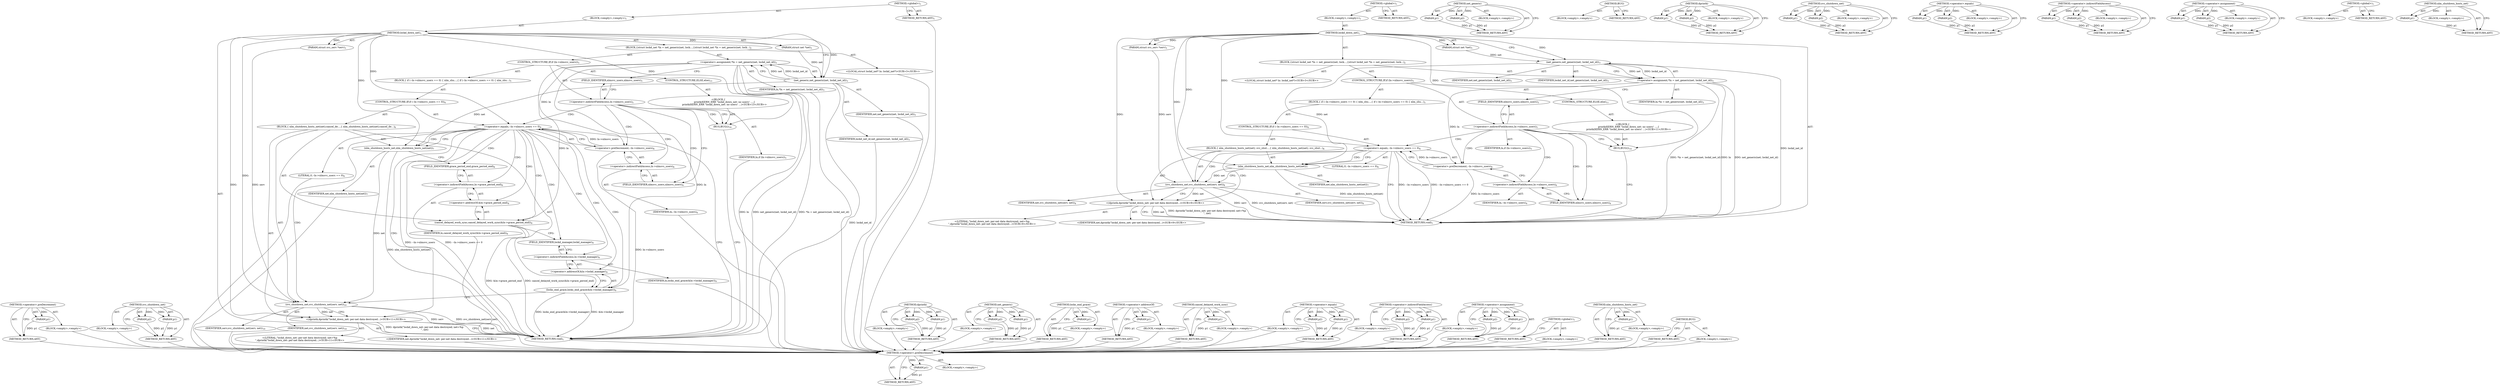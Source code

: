 digraph "nlm_shutdown_hosts_net" {
vulnerable_97 [label=<(METHOD,&lt;operator&gt;.preDecrement)>];
vulnerable_98 [label=<(PARAM,p1)>];
vulnerable_99 [label=<(BLOCK,&lt;empty&gt;,&lt;empty&gt;)>];
vulnerable_100 [label=<(METHOD_RETURN,ANY)>];
vulnerable_117 [label=<(METHOD,svc_shutdown_net)>];
vulnerable_118 [label=<(PARAM,p1)>];
vulnerable_119 [label=<(PARAM,p2)>];
vulnerable_120 [label=<(BLOCK,&lt;empty&gt;,&lt;empty&gt;)>];
vulnerable_121 [label=<(METHOD_RETURN,ANY)>];
vulnerable_6 [label=<(METHOD,&lt;global&gt;)<SUB>1</SUB>>];
vulnerable_7 [label=<(BLOCK,&lt;empty&gt;,&lt;empty&gt;)<SUB>1</SUB>>];
vulnerable_8 [label=<(METHOD,lockd_down_net)<SUB>1</SUB>>];
vulnerable_9 [label=<(PARAM,struct svc_serv *serv)<SUB>1</SUB>>];
vulnerable_10 [label=<(PARAM,struct net *net)<SUB>1</SUB>>];
vulnerable_11 [label=<(BLOCK,{
	struct lockd_net *ln = net_generic(net, lock...,{
	struct lockd_net *ln = net_generic(net, lock...)<SUB>2</SUB>>];
vulnerable_12 [label="<(LOCAL,struct lockd_net* ln: lockd_net*)<SUB>3</SUB>>"];
vulnerable_13 [label=<(&lt;operator&gt;.assignment,*ln = net_generic(net, lockd_net_id))<SUB>3</SUB>>];
vulnerable_14 [label=<(IDENTIFIER,ln,*ln = net_generic(net, lockd_net_id))<SUB>3</SUB>>];
vulnerable_15 [label=<(net_generic,net_generic(net, lockd_net_id))<SUB>3</SUB>>];
vulnerable_16 [label=<(IDENTIFIER,net,net_generic(net, lockd_net_id))<SUB>3</SUB>>];
vulnerable_17 [label=<(IDENTIFIER,lockd_net_id,net_generic(net, lockd_net_id))<SUB>3</SUB>>];
vulnerable_18 [label=<(CONTROL_STRUCTURE,IF,if (ln-&gt;nlmsvc_users))<SUB>5</SUB>>];
vulnerable_19 [label=<(&lt;operator&gt;.indirectFieldAccess,ln-&gt;nlmsvc_users)<SUB>5</SUB>>];
vulnerable_20 [label=<(IDENTIFIER,ln,if (ln-&gt;nlmsvc_users))<SUB>5</SUB>>];
vulnerable_21 [label=<(FIELD_IDENTIFIER,nlmsvc_users,nlmsvc_users)<SUB>5</SUB>>];
vulnerable_22 [label=<(BLOCK,{
 		if (--ln-&gt;nlmsvc_users == 0) {
 			nlm_shu...,{
 		if (--ln-&gt;nlmsvc_users == 0) {
 			nlm_shu...)<SUB>5</SUB>>];
vulnerable_23 [label=<(CONTROL_STRUCTURE,IF,if (--ln-&gt;nlmsvc_users == 0))<SUB>6</SUB>>];
vulnerable_24 [label=<(&lt;operator&gt;.equals,--ln-&gt;nlmsvc_users == 0)<SUB>6</SUB>>];
vulnerable_25 [label=<(&lt;operator&gt;.preDecrement,--ln-&gt;nlmsvc_users)<SUB>6</SUB>>];
vulnerable_26 [label=<(&lt;operator&gt;.indirectFieldAccess,ln-&gt;nlmsvc_users)<SUB>6</SUB>>];
vulnerable_27 [label=<(IDENTIFIER,ln,--ln-&gt;nlmsvc_users)<SUB>6</SUB>>];
vulnerable_28 [label=<(FIELD_IDENTIFIER,nlmsvc_users,nlmsvc_users)<SUB>6</SUB>>];
vulnerable_29 [label=<(LITERAL,0,--ln-&gt;nlmsvc_users == 0)<SUB>6</SUB>>];
vulnerable_30 [label=<(BLOCK,{
 			nlm_shutdown_hosts_net(net);
			cancel_de...,{
 			nlm_shutdown_hosts_net(net);
			cancel_de...)<SUB>6</SUB>>];
vulnerable_31 [label=<(nlm_shutdown_hosts_net,nlm_shutdown_hosts_net(net))<SUB>7</SUB>>];
vulnerable_32 [label=<(IDENTIFIER,net,nlm_shutdown_hosts_net(net))<SUB>7</SUB>>];
vulnerable_33 [label=<(cancel_delayed_work_sync,cancel_delayed_work_sync(&amp;ln-&gt;grace_period_end))<SUB>8</SUB>>];
vulnerable_34 [label=<(&lt;operator&gt;.addressOf,&amp;ln-&gt;grace_period_end)<SUB>8</SUB>>];
vulnerable_35 [label=<(&lt;operator&gt;.indirectFieldAccess,ln-&gt;grace_period_end)<SUB>8</SUB>>];
vulnerable_36 [label=<(IDENTIFIER,ln,cancel_delayed_work_sync(&amp;ln-&gt;grace_period_end))<SUB>8</SUB>>];
vulnerable_37 [label=<(FIELD_IDENTIFIER,grace_period_end,grace_period_end)<SUB>8</SUB>>];
vulnerable_38 [label=<(locks_end_grace,locks_end_grace(&amp;ln-&gt;lockd_manager))<SUB>9</SUB>>];
vulnerable_39 [label=<(&lt;operator&gt;.addressOf,&amp;ln-&gt;lockd_manager)<SUB>9</SUB>>];
vulnerable_40 [label=<(&lt;operator&gt;.indirectFieldAccess,ln-&gt;lockd_manager)<SUB>9</SUB>>];
vulnerable_41 [label=<(IDENTIFIER,ln,locks_end_grace(&amp;ln-&gt;lockd_manager))<SUB>9</SUB>>];
vulnerable_42 [label=<(FIELD_IDENTIFIER,lockd_manager,lockd_manager)<SUB>9</SUB>>];
vulnerable_43 [label=<(svc_shutdown_net,svc_shutdown_net(serv, net))<SUB>10</SUB>>];
vulnerable_44 [label=<(IDENTIFIER,serv,svc_shutdown_net(serv, net))<SUB>10</SUB>>];
vulnerable_45 [label=<(IDENTIFIER,net,svc_shutdown_net(serv, net))<SUB>10</SUB>>];
vulnerable_46 [label="<(dprintk,dprintk(&quot;lockd_down_net: per-net data destroyed...)<SUB>11</SUB>>"];
vulnerable_47 [label="<(LITERAL,&quot;lockd_down_net: per-net data destroyed; net=%p\n&quot;,dprintk(&quot;lockd_down_net: per-net data destroyed...)<SUB>11</SUB>>"];
vulnerable_48 [label="<(IDENTIFIER,net,dprintk(&quot;lockd_down_net: per-net data destroyed...)<SUB>11</SUB>>"];
vulnerable_49 [label=<(CONTROL_STRUCTURE,ELSE,else)<SUB>13</SUB>>];
vulnerable_50 [label="<(BLOCK,{
		printk(KERN_ERR &quot;lockd_down_net: no users! ...,{
		printk(KERN_ERR &quot;lockd_down_net: no users! ...)<SUB>13</SUB>>"];
vulnerable_51 [label=<(BUG,BUG())<SUB>16</SUB>>];
vulnerable_52 [label=<(METHOD_RETURN,void)<SUB>1</SUB>>];
vulnerable_54 [label=<(METHOD_RETURN,ANY)<SUB>1</SUB>>];
vulnerable_122 [label=<(METHOD,dprintk)>];
vulnerable_123 [label=<(PARAM,p1)>];
vulnerable_124 [label=<(PARAM,p2)>];
vulnerable_125 [label=<(BLOCK,&lt;empty&gt;,&lt;empty&gt;)>];
vulnerable_126 [label=<(METHOD_RETURN,ANY)>];
vulnerable_82 [label=<(METHOD,net_generic)>];
vulnerable_83 [label=<(PARAM,p1)>];
vulnerable_84 [label=<(PARAM,p2)>];
vulnerable_85 [label=<(BLOCK,&lt;empty&gt;,&lt;empty&gt;)>];
vulnerable_86 [label=<(METHOD_RETURN,ANY)>];
vulnerable_113 [label=<(METHOD,locks_end_grace)>];
vulnerable_114 [label=<(PARAM,p1)>];
vulnerable_115 [label=<(BLOCK,&lt;empty&gt;,&lt;empty&gt;)>];
vulnerable_116 [label=<(METHOD_RETURN,ANY)>];
vulnerable_109 [label=<(METHOD,&lt;operator&gt;.addressOf)>];
vulnerable_110 [label=<(PARAM,p1)>];
vulnerable_111 [label=<(BLOCK,&lt;empty&gt;,&lt;empty&gt;)>];
vulnerable_112 [label=<(METHOD_RETURN,ANY)>];
vulnerable_105 [label=<(METHOD,cancel_delayed_work_sync)>];
vulnerable_106 [label=<(PARAM,p1)>];
vulnerable_107 [label=<(BLOCK,&lt;empty&gt;,&lt;empty&gt;)>];
vulnerable_108 [label=<(METHOD_RETURN,ANY)>];
vulnerable_92 [label=<(METHOD,&lt;operator&gt;.equals)>];
vulnerable_93 [label=<(PARAM,p1)>];
vulnerable_94 [label=<(PARAM,p2)>];
vulnerable_95 [label=<(BLOCK,&lt;empty&gt;,&lt;empty&gt;)>];
vulnerable_96 [label=<(METHOD_RETURN,ANY)>];
vulnerable_87 [label=<(METHOD,&lt;operator&gt;.indirectFieldAccess)>];
vulnerable_88 [label=<(PARAM,p1)>];
vulnerable_89 [label=<(PARAM,p2)>];
vulnerable_90 [label=<(BLOCK,&lt;empty&gt;,&lt;empty&gt;)>];
vulnerable_91 [label=<(METHOD_RETURN,ANY)>];
vulnerable_77 [label=<(METHOD,&lt;operator&gt;.assignment)>];
vulnerable_78 [label=<(PARAM,p1)>];
vulnerable_79 [label=<(PARAM,p2)>];
vulnerable_80 [label=<(BLOCK,&lt;empty&gt;,&lt;empty&gt;)>];
vulnerable_81 [label=<(METHOD_RETURN,ANY)>];
vulnerable_71 [label=<(METHOD,&lt;global&gt;)<SUB>1</SUB>>];
vulnerable_72 [label=<(BLOCK,&lt;empty&gt;,&lt;empty&gt;)>];
vulnerable_73 [label=<(METHOD_RETURN,ANY)>];
vulnerable_101 [label=<(METHOD,nlm_shutdown_hosts_net)>];
vulnerable_102 [label=<(PARAM,p1)>];
vulnerable_103 [label=<(BLOCK,&lt;empty&gt;,&lt;empty&gt;)>];
vulnerable_104 [label=<(METHOD_RETURN,ANY)>];
vulnerable_127 [label=<(METHOD,BUG)>];
vulnerable_128 [label=<(BLOCK,&lt;empty&gt;,&lt;empty&gt;)>];
vulnerable_129 [label=<(METHOD_RETURN,ANY)>];
fixed_87 [label=<(METHOD,&lt;operator&gt;.preDecrement)>];
fixed_88 [label=<(PARAM,p1)>];
fixed_89 [label=<(BLOCK,&lt;empty&gt;,&lt;empty&gt;)>];
fixed_90 [label=<(METHOD_RETURN,ANY)>];
fixed_6 [label=<(METHOD,&lt;global&gt;)<SUB>1</SUB>>];
fixed_7 [label=<(BLOCK,&lt;empty&gt;,&lt;empty&gt;)<SUB>1</SUB>>];
fixed_8 [label=<(METHOD,lockd_down_net)<SUB>1</SUB>>];
fixed_9 [label=<(PARAM,struct svc_serv *serv)<SUB>1</SUB>>];
fixed_10 [label=<(PARAM,struct net *net)<SUB>1</SUB>>];
fixed_11 [label=<(BLOCK,{
	struct lockd_net *ln = net_generic(net, lock...,{
	struct lockd_net *ln = net_generic(net, lock...)<SUB>2</SUB>>];
fixed_12 [label="<(LOCAL,struct lockd_net* ln: lockd_net*)<SUB>3</SUB>>"];
fixed_13 [label=<(&lt;operator&gt;.assignment,*ln = net_generic(net, lockd_net_id))<SUB>3</SUB>>];
fixed_14 [label=<(IDENTIFIER,ln,*ln = net_generic(net, lockd_net_id))<SUB>3</SUB>>];
fixed_15 [label=<(net_generic,net_generic(net, lockd_net_id))<SUB>3</SUB>>];
fixed_16 [label=<(IDENTIFIER,net,net_generic(net, lockd_net_id))<SUB>3</SUB>>];
fixed_17 [label=<(IDENTIFIER,lockd_net_id,net_generic(net, lockd_net_id))<SUB>3</SUB>>];
fixed_18 [label=<(CONTROL_STRUCTURE,IF,if (ln-&gt;nlmsvc_users))<SUB>5</SUB>>];
fixed_19 [label=<(&lt;operator&gt;.indirectFieldAccess,ln-&gt;nlmsvc_users)<SUB>5</SUB>>];
fixed_20 [label=<(IDENTIFIER,ln,if (ln-&gt;nlmsvc_users))<SUB>5</SUB>>];
fixed_21 [label=<(FIELD_IDENTIFIER,nlmsvc_users,nlmsvc_users)<SUB>5</SUB>>];
fixed_22 [label=<(BLOCK,{
 		if (--ln-&gt;nlmsvc_users == 0) {
 			nlm_shu...,{
 		if (--ln-&gt;nlmsvc_users == 0) {
 			nlm_shu...)<SUB>5</SUB>>];
fixed_23 [label=<(CONTROL_STRUCTURE,IF,if (--ln-&gt;nlmsvc_users == 0))<SUB>6</SUB>>];
fixed_24 [label=<(&lt;operator&gt;.equals,--ln-&gt;nlmsvc_users == 0)<SUB>6</SUB>>];
fixed_25 [label=<(&lt;operator&gt;.preDecrement,--ln-&gt;nlmsvc_users)<SUB>6</SUB>>];
fixed_26 [label=<(&lt;operator&gt;.indirectFieldAccess,ln-&gt;nlmsvc_users)<SUB>6</SUB>>];
fixed_27 [label=<(IDENTIFIER,ln,--ln-&gt;nlmsvc_users)<SUB>6</SUB>>];
fixed_28 [label=<(FIELD_IDENTIFIER,nlmsvc_users,nlmsvc_users)<SUB>6</SUB>>];
fixed_29 [label=<(LITERAL,0,--ln-&gt;nlmsvc_users == 0)<SUB>6</SUB>>];
fixed_30 [label=<(BLOCK,{
 			nlm_shutdown_hosts_net(net);
 			svc_shut...,{
 			nlm_shutdown_hosts_net(net);
 			svc_shut...)<SUB>6</SUB>>];
fixed_31 [label=<(nlm_shutdown_hosts_net,nlm_shutdown_hosts_net(net))<SUB>7</SUB>>];
fixed_32 [label=<(IDENTIFIER,net,nlm_shutdown_hosts_net(net))<SUB>7</SUB>>];
fixed_33 [label=<(svc_shutdown_net,svc_shutdown_net(serv, net))<SUB>8</SUB>>];
fixed_34 [label=<(IDENTIFIER,serv,svc_shutdown_net(serv, net))<SUB>8</SUB>>];
fixed_35 [label=<(IDENTIFIER,net,svc_shutdown_net(serv, net))<SUB>8</SUB>>];
fixed_36 [label="<(dprintk,dprintk(&quot;lockd_down_net: per-net data destroyed...)<SUB>9</SUB>>"];
fixed_37 [label="<(LITERAL,&quot;lockd_down_net: per-net data destroyed; net=%p\n&quot;,dprintk(&quot;lockd_down_net: per-net data destroyed...)<SUB>9</SUB>>"];
fixed_38 [label="<(IDENTIFIER,net,dprintk(&quot;lockd_down_net: per-net data destroyed...)<SUB>9</SUB>>"];
fixed_39 [label=<(CONTROL_STRUCTURE,ELSE,else)<SUB>11</SUB>>];
fixed_40 [label="<(BLOCK,{
		printk(KERN_ERR &quot;lockd_down_net: no users! ...,{
		printk(KERN_ERR &quot;lockd_down_net: no users! ...)<SUB>11</SUB>>"];
fixed_41 [label=<(BUG,BUG())<SUB>14</SUB>>];
fixed_42 [label=<(METHOD_RETURN,void)<SUB>1</SUB>>];
fixed_44 [label=<(METHOD_RETURN,ANY)<SUB>1</SUB>>];
fixed_72 [label=<(METHOD,net_generic)>];
fixed_73 [label=<(PARAM,p1)>];
fixed_74 [label=<(PARAM,p2)>];
fixed_75 [label=<(BLOCK,&lt;empty&gt;,&lt;empty&gt;)>];
fixed_76 [label=<(METHOD_RETURN,ANY)>];
fixed_105 [label=<(METHOD,BUG)>];
fixed_106 [label=<(BLOCK,&lt;empty&gt;,&lt;empty&gt;)>];
fixed_107 [label=<(METHOD_RETURN,ANY)>];
fixed_100 [label=<(METHOD,dprintk)>];
fixed_101 [label=<(PARAM,p1)>];
fixed_102 [label=<(PARAM,p2)>];
fixed_103 [label=<(BLOCK,&lt;empty&gt;,&lt;empty&gt;)>];
fixed_104 [label=<(METHOD_RETURN,ANY)>];
fixed_95 [label=<(METHOD,svc_shutdown_net)>];
fixed_96 [label=<(PARAM,p1)>];
fixed_97 [label=<(PARAM,p2)>];
fixed_98 [label=<(BLOCK,&lt;empty&gt;,&lt;empty&gt;)>];
fixed_99 [label=<(METHOD_RETURN,ANY)>];
fixed_82 [label=<(METHOD,&lt;operator&gt;.equals)>];
fixed_83 [label=<(PARAM,p1)>];
fixed_84 [label=<(PARAM,p2)>];
fixed_85 [label=<(BLOCK,&lt;empty&gt;,&lt;empty&gt;)>];
fixed_86 [label=<(METHOD_RETURN,ANY)>];
fixed_77 [label=<(METHOD,&lt;operator&gt;.indirectFieldAccess)>];
fixed_78 [label=<(PARAM,p1)>];
fixed_79 [label=<(PARAM,p2)>];
fixed_80 [label=<(BLOCK,&lt;empty&gt;,&lt;empty&gt;)>];
fixed_81 [label=<(METHOD_RETURN,ANY)>];
fixed_67 [label=<(METHOD,&lt;operator&gt;.assignment)>];
fixed_68 [label=<(PARAM,p1)>];
fixed_69 [label=<(PARAM,p2)>];
fixed_70 [label=<(BLOCK,&lt;empty&gt;,&lt;empty&gt;)>];
fixed_71 [label=<(METHOD_RETURN,ANY)>];
fixed_61 [label=<(METHOD,&lt;global&gt;)<SUB>1</SUB>>];
fixed_62 [label=<(BLOCK,&lt;empty&gt;,&lt;empty&gt;)>];
fixed_63 [label=<(METHOD_RETURN,ANY)>];
fixed_91 [label=<(METHOD,nlm_shutdown_hosts_net)>];
fixed_92 [label=<(PARAM,p1)>];
fixed_93 [label=<(BLOCK,&lt;empty&gt;,&lt;empty&gt;)>];
fixed_94 [label=<(METHOD_RETURN,ANY)>];
vulnerable_97 -> vulnerable_98  [key=0, label="AST: "];
vulnerable_97 -> vulnerable_98  [key=1, label="DDG: "];
vulnerable_97 -> vulnerable_99  [key=0, label="AST: "];
vulnerable_97 -> vulnerable_100  [key=0, label="AST: "];
vulnerable_97 -> vulnerable_100  [key=1, label="CFG: "];
vulnerable_98 -> vulnerable_100  [key=0, label="DDG: p1"];
vulnerable_99 -> fixed_87  [key=0];
vulnerable_100 -> fixed_87  [key=0];
vulnerable_117 -> vulnerable_118  [key=0, label="AST: "];
vulnerable_117 -> vulnerable_118  [key=1, label="DDG: "];
vulnerable_117 -> vulnerable_120  [key=0, label="AST: "];
vulnerable_117 -> vulnerable_119  [key=0, label="AST: "];
vulnerable_117 -> vulnerable_119  [key=1, label="DDG: "];
vulnerable_117 -> vulnerable_121  [key=0, label="AST: "];
vulnerable_117 -> vulnerable_121  [key=1, label="CFG: "];
vulnerable_118 -> vulnerable_121  [key=0, label="DDG: p1"];
vulnerable_119 -> vulnerable_121  [key=0, label="DDG: p2"];
vulnerable_120 -> fixed_87  [key=0];
vulnerable_121 -> fixed_87  [key=0];
vulnerable_6 -> vulnerable_7  [key=0, label="AST: "];
vulnerable_6 -> vulnerable_54  [key=0, label="AST: "];
vulnerable_6 -> vulnerable_54  [key=1, label="CFG: "];
vulnerable_7 -> vulnerable_8  [key=0, label="AST: "];
vulnerable_8 -> vulnerable_9  [key=0, label="AST: "];
vulnerable_8 -> vulnerable_9  [key=1, label="DDG: "];
vulnerable_8 -> vulnerable_10  [key=0, label="AST: "];
vulnerable_8 -> vulnerable_10  [key=1, label="DDG: "];
vulnerable_8 -> vulnerable_11  [key=0, label="AST: "];
vulnerable_8 -> vulnerable_52  [key=0, label="AST: "];
vulnerable_8 -> vulnerable_15  [key=0, label="CFG: "];
vulnerable_8 -> vulnerable_15  [key=1, label="DDG: "];
vulnerable_8 -> vulnerable_51  [key=0, label="DDG: "];
vulnerable_8 -> vulnerable_24  [key=0, label="DDG: "];
vulnerable_8 -> vulnerable_31  [key=0, label="DDG: "];
vulnerable_8 -> vulnerable_43  [key=0, label="DDG: "];
vulnerable_8 -> vulnerable_46  [key=0, label="DDG: "];
vulnerable_9 -> vulnerable_43  [key=0, label="DDG: serv"];
vulnerable_10 -> vulnerable_15  [key=0, label="DDG: net"];
vulnerable_11 -> vulnerable_12  [key=0, label="AST: "];
vulnerable_11 -> vulnerable_13  [key=0, label="AST: "];
vulnerable_11 -> vulnerable_18  [key=0, label="AST: "];
vulnerable_12 -> fixed_87  [key=0];
vulnerable_13 -> vulnerable_14  [key=0, label="AST: "];
vulnerable_13 -> vulnerable_15  [key=0, label="AST: "];
vulnerable_13 -> vulnerable_21  [key=0, label="CFG: "];
vulnerable_13 -> vulnerable_52  [key=0, label="DDG: ln"];
vulnerable_13 -> vulnerable_52  [key=1, label="DDG: net_generic(net, lockd_net_id)"];
vulnerable_13 -> vulnerable_52  [key=2, label="DDG: *ln = net_generic(net, lockd_net_id)"];
vulnerable_13 -> vulnerable_25  [key=0, label="DDG: ln"];
vulnerable_13 -> vulnerable_33  [key=0, label="DDG: ln"];
vulnerable_13 -> vulnerable_38  [key=0, label="DDG: ln"];
vulnerable_14 -> fixed_87  [key=0];
vulnerable_15 -> vulnerable_16  [key=0, label="AST: "];
vulnerable_15 -> vulnerable_17  [key=0, label="AST: "];
vulnerable_15 -> vulnerable_13  [key=0, label="CFG: "];
vulnerable_15 -> vulnerable_13  [key=1, label="DDG: net"];
vulnerable_15 -> vulnerable_13  [key=2, label="DDG: lockd_net_id"];
vulnerable_15 -> vulnerable_52  [key=0, label="DDG: lockd_net_id"];
vulnerable_15 -> vulnerable_31  [key=0, label="DDG: net"];
vulnerable_16 -> fixed_87  [key=0];
vulnerable_17 -> fixed_87  [key=0];
vulnerable_18 -> vulnerable_19  [key=0, label="AST: "];
vulnerable_18 -> vulnerable_22  [key=0, label="AST: "];
vulnerable_18 -> vulnerable_49  [key=0, label="AST: "];
vulnerable_19 -> vulnerable_20  [key=0, label="AST: "];
vulnerable_19 -> vulnerable_21  [key=0, label="AST: "];
vulnerable_19 -> vulnerable_51  [key=0, label="CFG: "];
vulnerable_19 -> vulnerable_51  [key=1, label="CDG: "];
vulnerable_19 -> vulnerable_28  [key=0, label="CFG: "];
vulnerable_19 -> vulnerable_28  [key=1, label="CDG: "];
vulnerable_19 -> vulnerable_24  [key=0, label="CDG: "];
vulnerable_19 -> vulnerable_26  [key=0, label="CDG: "];
vulnerable_19 -> vulnerable_25  [key=0, label="CDG: "];
vulnerable_20 -> fixed_87  [key=0];
vulnerable_21 -> vulnerable_19  [key=0, label="CFG: "];
vulnerable_22 -> vulnerable_23  [key=0, label="AST: "];
vulnerable_23 -> vulnerable_24  [key=0, label="AST: "];
vulnerable_23 -> vulnerable_30  [key=0, label="AST: "];
vulnerable_24 -> vulnerable_25  [key=0, label="AST: "];
vulnerable_24 -> vulnerable_29  [key=0, label="AST: "];
vulnerable_24 -> vulnerable_52  [key=0, label="CFG: "];
vulnerable_24 -> vulnerable_52  [key=1, label="DDG: --ln-&gt;nlmsvc_users"];
vulnerable_24 -> vulnerable_52  [key=2, label="DDG: --ln-&gt;nlmsvc_users == 0"];
vulnerable_24 -> vulnerable_31  [key=0, label="CFG: "];
vulnerable_24 -> vulnerable_31  [key=1, label="CDG: "];
vulnerable_24 -> vulnerable_34  [key=0, label="CDG: "];
vulnerable_24 -> vulnerable_33  [key=0, label="CDG: "];
vulnerable_24 -> vulnerable_42  [key=0, label="CDG: "];
vulnerable_24 -> vulnerable_37  [key=0, label="CDG: "];
vulnerable_24 -> vulnerable_46  [key=0, label="CDG: "];
vulnerable_24 -> vulnerable_38  [key=0, label="CDG: "];
vulnerable_24 -> vulnerable_40  [key=0, label="CDG: "];
vulnerable_24 -> vulnerable_35  [key=0, label="CDG: "];
vulnerable_24 -> vulnerable_39  [key=0, label="CDG: "];
vulnerable_24 -> vulnerable_43  [key=0, label="CDG: "];
vulnerable_25 -> vulnerable_26  [key=0, label="AST: "];
vulnerable_25 -> vulnerable_24  [key=0, label="CFG: "];
vulnerable_25 -> vulnerable_24  [key=1, label="DDG: ln-&gt;nlmsvc_users"];
vulnerable_25 -> vulnerable_52  [key=0, label="DDG: ln-&gt;nlmsvc_users"];
vulnerable_26 -> vulnerable_27  [key=0, label="AST: "];
vulnerable_26 -> vulnerable_28  [key=0, label="AST: "];
vulnerable_26 -> vulnerable_25  [key=0, label="CFG: "];
vulnerable_27 -> fixed_87  [key=0];
vulnerable_28 -> vulnerable_26  [key=0, label="CFG: "];
vulnerable_29 -> fixed_87  [key=0];
vulnerable_30 -> vulnerable_31  [key=0, label="AST: "];
vulnerable_30 -> vulnerable_33  [key=0, label="AST: "];
vulnerable_30 -> vulnerable_38  [key=0, label="AST: "];
vulnerable_30 -> vulnerable_43  [key=0, label="AST: "];
vulnerable_30 -> vulnerable_46  [key=0, label="AST: "];
vulnerable_31 -> vulnerable_32  [key=0, label="AST: "];
vulnerable_31 -> vulnerable_37  [key=0, label="CFG: "];
vulnerable_31 -> vulnerable_52  [key=0, label="DDG: nlm_shutdown_hosts_net(net)"];
vulnerable_31 -> vulnerable_43  [key=0, label="DDG: net"];
vulnerable_32 -> fixed_87  [key=0];
vulnerable_33 -> vulnerable_34  [key=0, label="AST: "];
vulnerable_33 -> vulnerable_42  [key=0, label="CFG: "];
vulnerable_33 -> vulnerable_52  [key=0, label="DDG: &amp;ln-&gt;grace_period_end"];
vulnerable_33 -> vulnerable_52  [key=1, label="DDG: cancel_delayed_work_sync(&amp;ln-&gt;grace_period_end)"];
vulnerable_34 -> vulnerable_35  [key=0, label="AST: "];
vulnerable_34 -> vulnerable_33  [key=0, label="CFG: "];
vulnerable_35 -> vulnerable_36  [key=0, label="AST: "];
vulnerable_35 -> vulnerable_37  [key=0, label="AST: "];
vulnerable_35 -> vulnerable_34  [key=0, label="CFG: "];
vulnerable_36 -> fixed_87  [key=0];
vulnerable_37 -> vulnerable_35  [key=0, label="CFG: "];
vulnerable_38 -> vulnerable_39  [key=0, label="AST: "];
vulnerable_38 -> vulnerable_43  [key=0, label="CFG: "];
vulnerable_38 -> vulnerable_52  [key=0, label="DDG: &amp;ln-&gt;lockd_manager"];
vulnerable_38 -> vulnerable_52  [key=1, label="DDG: locks_end_grace(&amp;ln-&gt;lockd_manager)"];
vulnerable_39 -> vulnerable_40  [key=0, label="AST: "];
vulnerable_39 -> vulnerable_38  [key=0, label="CFG: "];
vulnerable_40 -> vulnerable_41  [key=0, label="AST: "];
vulnerable_40 -> vulnerable_42  [key=0, label="AST: "];
vulnerable_40 -> vulnerable_39  [key=0, label="CFG: "];
vulnerable_41 -> fixed_87  [key=0];
vulnerable_42 -> vulnerable_40  [key=0, label="CFG: "];
vulnerable_43 -> vulnerable_44  [key=0, label="AST: "];
vulnerable_43 -> vulnerable_45  [key=0, label="AST: "];
vulnerable_43 -> vulnerable_46  [key=0, label="CFG: "];
vulnerable_43 -> vulnerable_46  [key=1, label="DDG: net"];
vulnerable_43 -> vulnerable_52  [key=0, label="DDG: serv"];
vulnerable_43 -> vulnerable_52  [key=1, label="DDG: svc_shutdown_net(serv, net)"];
vulnerable_44 -> fixed_87  [key=0];
vulnerable_45 -> fixed_87  [key=0];
vulnerable_46 -> vulnerable_47  [key=0, label="AST: "];
vulnerable_46 -> vulnerable_48  [key=0, label="AST: "];
vulnerable_46 -> vulnerable_52  [key=0, label="CFG: "];
vulnerable_46 -> vulnerable_52  [key=1, label="DDG: net"];
vulnerable_46 -> vulnerable_52  [key=2, label="DDG: dprintk(&quot;lockd_down_net: per-net data destroyed; net=%p\n&quot;, net)"];
vulnerable_47 -> fixed_87  [key=0];
vulnerable_48 -> fixed_87  [key=0];
vulnerable_49 -> vulnerable_50  [key=0, label="AST: "];
vulnerable_50 -> vulnerable_51  [key=0, label="AST: "];
vulnerable_51 -> vulnerable_52  [key=0, label="CFG: "];
vulnerable_52 -> fixed_87  [key=0];
vulnerable_54 -> fixed_87  [key=0];
vulnerable_122 -> vulnerable_123  [key=0, label="AST: "];
vulnerable_122 -> vulnerable_123  [key=1, label="DDG: "];
vulnerable_122 -> vulnerable_125  [key=0, label="AST: "];
vulnerable_122 -> vulnerable_124  [key=0, label="AST: "];
vulnerable_122 -> vulnerable_124  [key=1, label="DDG: "];
vulnerable_122 -> vulnerable_126  [key=0, label="AST: "];
vulnerable_122 -> vulnerable_126  [key=1, label="CFG: "];
vulnerable_123 -> vulnerable_126  [key=0, label="DDG: p1"];
vulnerable_124 -> vulnerable_126  [key=0, label="DDG: p2"];
vulnerable_125 -> fixed_87  [key=0];
vulnerable_126 -> fixed_87  [key=0];
vulnerable_82 -> vulnerable_83  [key=0, label="AST: "];
vulnerable_82 -> vulnerable_83  [key=1, label="DDG: "];
vulnerable_82 -> vulnerable_85  [key=0, label="AST: "];
vulnerable_82 -> vulnerable_84  [key=0, label="AST: "];
vulnerable_82 -> vulnerable_84  [key=1, label="DDG: "];
vulnerable_82 -> vulnerable_86  [key=0, label="AST: "];
vulnerable_82 -> vulnerable_86  [key=1, label="CFG: "];
vulnerable_83 -> vulnerable_86  [key=0, label="DDG: p1"];
vulnerable_84 -> vulnerable_86  [key=0, label="DDG: p2"];
vulnerable_85 -> fixed_87  [key=0];
vulnerable_86 -> fixed_87  [key=0];
vulnerable_113 -> vulnerable_114  [key=0, label="AST: "];
vulnerable_113 -> vulnerable_114  [key=1, label="DDG: "];
vulnerable_113 -> vulnerable_115  [key=0, label="AST: "];
vulnerable_113 -> vulnerable_116  [key=0, label="AST: "];
vulnerable_113 -> vulnerable_116  [key=1, label="CFG: "];
vulnerable_114 -> vulnerable_116  [key=0, label="DDG: p1"];
vulnerable_115 -> fixed_87  [key=0];
vulnerable_116 -> fixed_87  [key=0];
vulnerable_109 -> vulnerable_110  [key=0, label="AST: "];
vulnerable_109 -> vulnerable_110  [key=1, label="DDG: "];
vulnerable_109 -> vulnerable_111  [key=0, label="AST: "];
vulnerable_109 -> vulnerable_112  [key=0, label="AST: "];
vulnerable_109 -> vulnerable_112  [key=1, label="CFG: "];
vulnerable_110 -> vulnerable_112  [key=0, label="DDG: p1"];
vulnerable_111 -> fixed_87  [key=0];
vulnerable_112 -> fixed_87  [key=0];
vulnerable_105 -> vulnerable_106  [key=0, label="AST: "];
vulnerable_105 -> vulnerable_106  [key=1, label="DDG: "];
vulnerable_105 -> vulnerable_107  [key=0, label="AST: "];
vulnerable_105 -> vulnerable_108  [key=0, label="AST: "];
vulnerable_105 -> vulnerable_108  [key=1, label="CFG: "];
vulnerable_106 -> vulnerable_108  [key=0, label="DDG: p1"];
vulnerable_107 -> fixed_87  [key=0];
vulnerable_108 -> fixed_87  [key=0];
vulnerable_92 -> vulnerable_93  [key=0, label="AST: "];
vulnerable_92 -> vulnerable_93  [key=1, label="DDG: "];
vulnerable_92 -> vulnerable_95  [key=0, label="AST: "];
vulnerable_92 -> vulnerable_94  [key=0, label="AST: "];
vulnerable_92 -> vulnerable_94  [key=1, label="DDG: "];
vulnerable_92 -> vulnerable_96  [key=0, label="AST: "];
vulnerable_92 -> vulnerable_96  [key=1, label="CFG: "];
vulnerable_93 -> vulnerable_96  [key=0, label="DDG: p1"];
vulnerable_94 -> vulnerable_96  [key=0, label="DDG: p2"];
vulnerable_95 -> fixed_87  [key=0];
vulnerable_96 -> fixed_87  [key=0];
vulnerable_87 -> vulnerable_88  [key=0, label="AST: "];
vulnerable_87 -> vulnerable_88  [key=1, label="DDG: "];
vulnerable_87 -> vulnerable_90  [key=0, label="AST: "];
vulnerable_87 -> vulnerable_89  [key=0, label="AST: "];
vulnerable_87 -> vulnerable_89  [key=1, label="DDG: "];
vulnerable_87 -> vulnerable_91  [key=0, label="AST: "];
vulnerable_87 -> vulnerable_91  [key=1, label="CFG: "];
vulnerable_88 -> vulnerable_91  [key=0, label="DDG: p1"];
vulnerable_89 -> vulnerable_91  [key=0, label="DDG: p2"];
vulnerable_90 -> fixed_87  [key=0];
vulnerable_91 -> fixed_87  [key=0];
vulnerable_77 -> vulnerable_78  [key=0, label="AST: "];
vulnerable_77 -> vulnerable_78  [key=1, label="DDG: "];
vulnerable_77 -> vulnerable_80  [key=0, label="AST: "];
vulnerable_77 -> vulnerable_79  [key=0, label="AST: "];
vulnerable_77 -> vulnerable_79  [key=1, label="DDG: "];
vulnerable_77 -> vulnerable_81  [key=0, label="AST: "];
vulnerable_77 -> vulnerable_81  [key=1, label="CFG: "];
vulnerable_78 -> vulnerable_81  [key=0, label="DDG: p1"];
vulnerable_79 -> vulnerable_81  [key=0, label="DDG: p2"];
vulnerable_80 -> fixed_87  [key=0];
vulnerable_81 -> fixed_87  [key=0];
vulnerable_71 -> vulnerable_72  [key=0, label="AST: "];
vulnerable_71 -> vulnerable_73  [key=0, label="AST: "];
vulnerable_71 -> vulnerable_73  [key=1, label="CFG: "];
vulnerable_72 -> fixed_87  [key=0];
vulnerable_73 -> fixed_87  [key=0];
vulnerable_101 -> vulnerable_102  [key=0, label="AST: "];
vulnerable_101 -> vulnerable_102  [key=1, label="DDG: "];
vulnerable_101 -> vulnerable_103  [key=0, label="AST: "];
vulnerable_101 -> vulnerable_104  [key=0, label="AST: "];
vulnerable_101 -> vulnerable_104  [key=1, label="CFG: "];
vulnerable_102 -> vulnerable_104  [key=0, label="DDG: p1"];
vulnerable_103 -> fixed_87  [key=0];
vulnerable_104 -> fixed_87  [key=0];
vulnerable_127 -> vulnerable_128  [key=0, label="AST: "];
vulnerable_127 -> vulnerable_129  [key=0, label="AST: "];
vulnerable_127 -> vulnerable_129  [key=1, label="CFG: "];
vulnerable_128 -> fixed_87  [key=0];
vulnerable_129 -> fixed_87  [key=0];
fixed_87 -> fixed_88  [key=0, label="AST: "];
fixed_87 -> fixed_88  [key=1, label="DDG: "];
fixed_87 -> fixed_89  [key=0, label="AST: "];
fixed_87 -> fixed_90  [key=0, label="AST: "];
fixed_87 -> fixed_90  [key=1, label="CFG: "];
fixed_88 -> fixed_90  [key=0, label="DDG: p1"];
fixed_6 -> fixed_7  [key=0, label="AST: "];
fixed_6 -> fixed_44  [key=0, label="AST: "];
fixed_6 -> fixed_44  [key=1, label="CFG: "];
fixed_7 -> fixed_8  [key=0, label="AST: "];
fixed_8 -> fixed_9  [key=0, label="AST: "];
fixed_8 -> fixed_9  [key=1, label="DDG: "];
fixed_8 -> fixed_10  [key=0, label="AST: "];
fixed_8 -> fixed_10  [key=1, label="DDG: "];
fixed_8 -> fixed_11  [key=0, label="AST: "];
fixed_8 -> fixed_42  [key=0, label="AST: "];
fixed_8 -> fixed_15  [key=0, label="CFG: "];
fixed_8 -> fixed_15  [key=1, label="DDG: "];
fixed_8 -> fixed_41  [key=0, label="DDG: "];
fixed_8 -> fixed_24  [key=0, label="DDG: "];
fixed_8 -> fixed_31  [key=0, label="DDG: "];
fixed_8 -> fixed_33  [key=0, label="DDG: "];
fixed_8 -> fixed_36  [key=0, label="DDG: "];
fixed_9 -> fixed_33  [key=0, label="DDG: serv"];
fixed_10 -> fixed_15  [key=0, label="DDG: net"];
fixed_11 -> fixed_12  [key=0, label="AST: "];
fixed_11 -> fixed_13  [key=0, label="AST: "];
fixed_11 -> fixed_18  [key=0, label="AST: "];
fixed_13 -> fixed_14  [key=0, label="AST: "];
fixed_13 -> fixed_15  [key=0, label="AST: "];
fixed_13 -> fixed_21  [key=0, label="CFG: "];
fixed_13 -> fixed_42  [key=0, label="DDG: ln"];
fixed_13 -> fixed_42  [key=1, label="DDG: net_generic(net, lockd_net_id)"];
fixed_13 -> fixed_42  [key=2, label="DDG: *ln = net_generic(net, lockd_net_id)"];
fixed_13 -> fixed_25  [key=0, label="DDG: ln"];
fixed_15 -> fixed_16  [key=0, label="AST: "];
fixed_15 -> fixed_17  [key=0, label="AST: "];
fixed_15 -> fixed_13  [key=0, label="CFG: "];
fixed_15 -> fixed_13  [key=1, label="DDG: net"];
fixed_15 -> fixed_13  [key=2, label="DDG: lockd_net_id"];
fixed_15 -> fixed_42  [key=0, label="DDG: lockd_net_id"];
fixed_15 -> fixed_31  [key=0, label="DDG: net"];
fixed_18 -> fixed_19  [key=0, label="AST: "];
fixed_18 -> fixed_22  [key=0, label="AST: "];
fixed_18 -> fixed_39  [key=0, label="AST: "];
fixed_19 -> fixed_20  [key=0, label="AST: "];
fixed_19 -> fixed_21  [key=0, label="AST: "];
fixed_19 -> fixed_41  [key=0, label="CFG: "];
fixed_19 -> fixed_41  [key=1, label="CDG: "];
fixed_19 -> fixed_28  [key=0, label="CFG: "];
fixed_19 -> fixed_28  [key=1, label="CDG: "];
fixed_19 -> fixed_24  [key=0, label="CDG: "];
fixed_19 -> fixed_26  [key=0, label="CDG: "];
fixed_19 -> fixed_25  [key=0, label="CDG: "];
fixed_21 -> fixed_19  [key=0, label="CFG: "];
fixed_22 -> fixed_23  [key=0, label="AST: "];
fixed_23 -> fixed_24  [key=0, label="AST: "];
fixed_23 -> fixed_30  [key=0, label="AST: "];
fixed_24 -> fixed_25  [key=0, label="AST: "];
fixed_24 -> fixed_29  [key=0, label="AST: "];
fixed_24 -> fixed_42  [key=0, label="CFG: "];
fixed_24 -> fixed_42  [key=1, label="DDG: --ln-&gt;nlmsvc_users"];
fixed_24 -> fixed_42  [key=2, label="DDG: --ln-&gt;nlmsvc_users == 0"];
fixed_24 -> fixed_31  [key=0, label="CFG: "];
fixed_24 -> fixed_31  [key=1, label="CDG: "];
fixed_24 -> fixed_33  [key=0, label="CDG: "];
fixed_24 -> fixed_36  [key=0, label="CDG: "];
fixed_25 -> fixed_26  [key=0, label="AST: "];
fixed_25 -> fixed_24  [key=0, label="CFG: "];
fixed_25 -> fixed_24  [key=1, label="DDG: ln-&gt;nlmsvc_users"];
fixed_25 -> fixed_42  [key=0, label="DDG: ln-&gt;nlmsvc_users"];
fixed_26 -> fixed_27  [key=0, label="AST: "];
fixed_26 -> fixed_28  [key=0, label="AST: "];
fixed_26 -> fixed_25  [key=0, label="CFG: "];
fixed_28 -> fixed_26  [key=0, label="CFG: "];
fixed_30 -> fixed_31  [key=0, label="AST: "];
fixed_30 -> fixed_33  [key=0, label="AST: "];
fixed_30 -> fixed_36  [key=0, label="AST: "];
fixed_31 -> fixed_32  [key=0, label="AST: "];
fixed_31 -> fixed_33  [key=0, label="CFG: "];
fixed_31 -> fixed_33  [key=1, label="DDG: net"];
fixed_31 -> fixed_42  [key=0, label="DDG: nlm_shutdown_hosts_net(net)"];
fixed_33 -> fixed_34  [key=0, label="AST: "];
fixed_33 -> fixed_35  [key=0, label="AST: "];
fixed_33 -> fixed_36  [key=0, label="CFG: "];
fixed_33 -> fixed_36  [key=1, label="DDG: net"];
fixed_33 -> fixed_42  [key=0, label="DDG: serv"];
fixed_33 -> fixed_42  [key=1, label="DDG: svc_shutdown_net(serv, net)"];
fixed_36 -> fixed_37  [key=0, label="AST: "];
fixed_36 -> fixed_38  [key=0, label="AST: "];
fixed_36 -> fixed_42  [key=0, label="CFG: "];
fixed_36 -> fixed_42  [key=1, label="DDG: net"];
fixed_36 -> fixed_42  [key=2, label="DDG: dprintk(&quot;lockd_down_net: per-net data destroyed; net=%p\n&quot;, net)"];
fixed_39 -> fixed_40  [key=0, label="AST: "];
fixed_40 -> fixed_41  [key=0, label="AST: "];
fixed_41 -> fixed_42  [key=0, label="CFG: "];
fixed_72 -> fixed_73  [key=0, label="AST: "];
fixed_72 -> fixed_73  [key=1, label="DDG: "];
fixed_72 -> fixed_75  [key=0, label="AST: "];
fixed_72 -> fixed_74  [key=0, label="AST: "];
fixed_72 -> fixed_74  [key=1, label="DDG: "];
fixed_72 -> fixed_76  [key=0, label="AST: "];
fixed_72 -> fixed_76  [key=1, label="CFG: "];
fixed_73 -> fixed_76  [key=0, label="DDG: p1"];
fixed_74 -> fixed_76  [key=0, label="DDG: p2"];
fixed_105 -> fixed_106  [key=0, label="AST: "];
fixed_105 -> fixed_107  [key=0, label="AST: "];
fixed_105 -> fixed_107  [key=1, label="CFG: "];
fixed_100 -> fixed_101  [key=0, label="AST: "];
fixed_100 -> fixed_101  [key=1, label="DDG: "];
fixed_100 -> fixed_103  [key=0, label="AST: "];
fixed_100 -> fixed_102  [key=0, label="AST: "];
fixed_100 -> fixed_102  [key=1, label="DDG: "];
fixed_100 -> fixed_104  [key=0, label="AST: "];
fixed_100 -> fixed_104  [key=1, label="CFG: "];
fixed_101 -> fixed_104  [key=0, label="DDG: p1"];
fixed_102 -> fixed_104  [key=0, label="DDG: p2"];
fixed_95 -> fixed_96  [key=0, label="AST: "];
fixed_95 -> fixed_96  [key=1, label="DDG: "];
fixed_95 -> fixed_98  [key=0, label="AST: "];
fixed_95 -> fixed_97  [key=0, label="AST: "];
fixed_95 -> fixed_97  [key=1, label="DDG: "];
fixed_95 -> fixed_99  [key=0, label="AST: "];
fixed_95 -> fixed_99  [key=1, label="CFG: "];
fixed_96 -> fixed_99  [key=0, label="DDG: p1"];
fixed_97 -> fixed_99  [key=0, label="DDG: p2"];
fixed_82 -> fixed_83  [key=0, label="AST: "];
fixed_82 -> fixed_83  [key=1, label="DDG: "];
fixed_82 -> fixed_85  [key=0, label="AST: "];
fixed_82 -> fixed_84  [key=0, label="AST: "];
fixed_82 -> fixed_84  [key=1, label="DDG: "];
fixed_82 -> fixed_86  [key=0, label="AST: "];
fixed_82 -> fixed_86  [key=1, label="CFG: "];
fixed_83 -> fixed_86  [key=0, label="DDG: p1"];
fixed_84 -> fixed_86  [key=0, label="DDG: p2"];
fixed_77 -> fixed_78  [key=0, label="AST: "];
fixed_77 -> fixed_78  [key=1, label="DDG: "];
fixed_77 -> fixed_80  [key=0, label="AST: "];
fixed_77 -> fixed_79  [key=0, label="AST: "];
fixed_77 -> fixed_79  [key=1, label="DDG: "];
fixed_77 -> fixed_81  [key=0, label="AST: "];
fixed_77 -> fixed_81  [key=1, label="CFG: "];
fixed_78 -> fixed_81  [key=0, label="DDG: p1"];
fixed_79 -> fixed_81  [key=0, label="DDG: p2"];
fixed_67 -> fixed_68  [key=0, label="AST: "];
fixed_67 -> fixed_68  [key=1, label="DDG: "];
fixed_67 -> fixed_70  [key=0, label="AST: "];
fixed_67 -> fixed_69  [key=0, label="AST: "];
fixed_67 -> fixed_69  [key=1, label="DDG: "];
fixed_67 -> fixed_71  [key=0, label="AST: "];
fixed_67 -> fixed_71  [key=1, label="CFG: "];
fixed_68 -> fixed_71  [key=0, label="DDG: p1"];
fixed_69 -> fixed_71  [key=0, label="DDG: p2"];
fixed_61 -> fixed_62  [key=0, label="AST: "];
fixed_61 -> fixed_63  [key=0, label="AST: "];
fixed_61 -> fixed_63  [key=1, label="CFG: "];
fixed_91 -> fixed_92  [key=0, label="AST: "];
fixed_91 -> fixed_92  [key=1, label="DDG: "];
fixed_91 -> fixed_93  [key=0, label="AST: "];
fixed_91 -> fixed_94  [key=0, label="AST: "];
fixed_91 -> fixed_94  [key=1, label="CFG: "];
fixed_92 -> fixed_94  [key=0, label="DDG: p1"];
}
